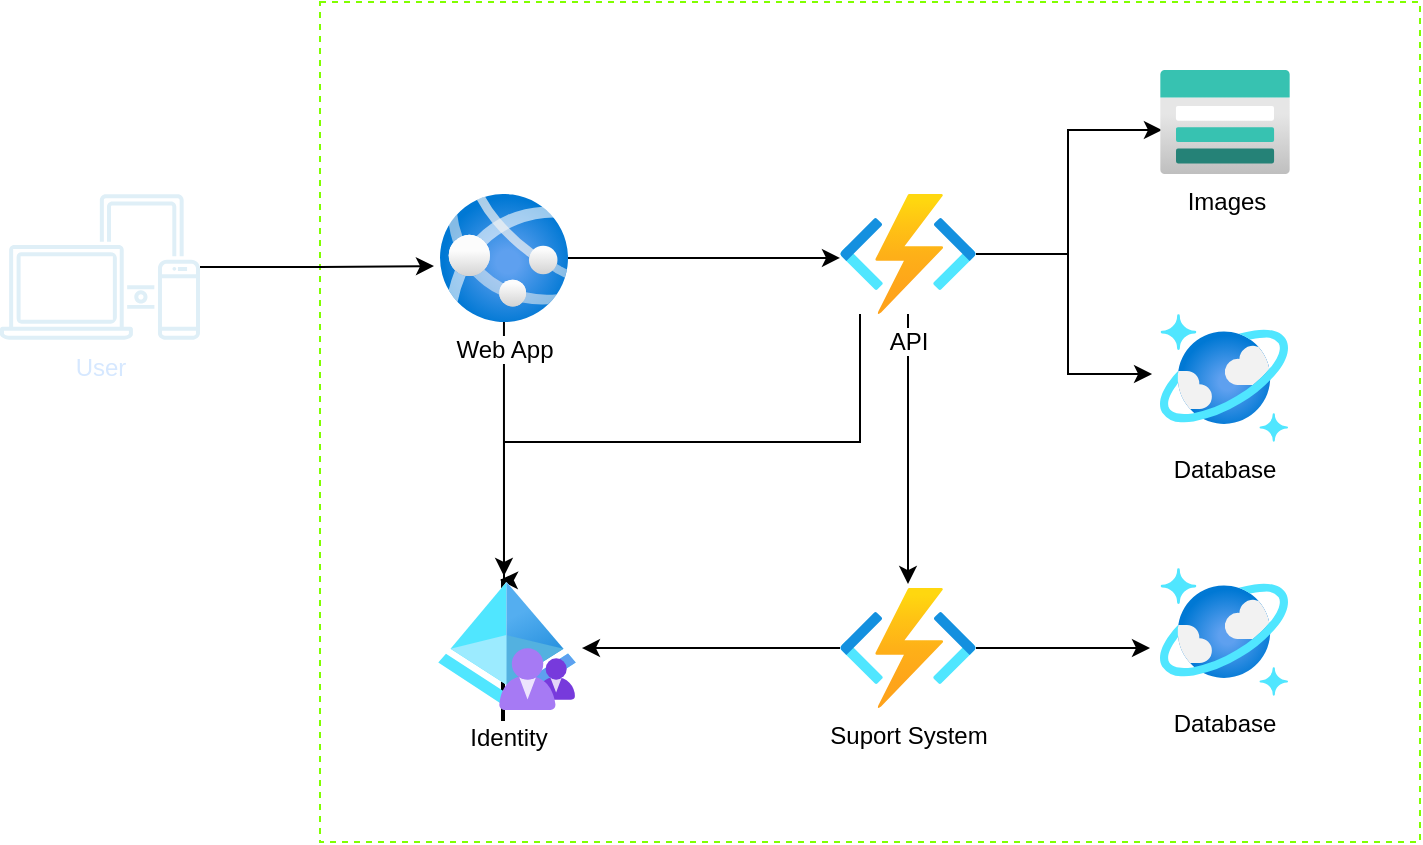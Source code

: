<mxfile version="21.5.0" type="device">
  <diagram name="Base" id="1Cag_-UBwbTXb62_gC94">
    <mxGraphModel dx="954" dy="610" grid="1" gridSize="10" guides="1" tooltips="1" connect="1" arrows="1" fold="1" page="1" pageScale="1" pageWidth="2336" pageHeight="1654" math="0" shadow="0">
      <root>
        <mxCell id="0" />
        <mxCell id="1" parent="0" />
        <mxCell id="0Y0kAxLQPLRNCp1k7o9X-2" value="" style="rounded=0;whiteSpace=wrap;html=1;fillColor=none;strokeColor=#80FF00;dashed=1;" parent="1" vertex="1">
          <mxGeometry x="300" y="170" width="550" height="420" as="geometry" />
        </mxCell>
        <mxCell id="SMGEF4X5HMmduAXeSvpf-7" style="edgeStyle=orthogonalEdgeStyle;rounded=0;orthogonalLoop=1;jettySize=auto;html=1;entryX=0;entryY=0.533;entryDx=0;entryDy=0;entryPerimeter=0;" parent="1" source="SMGEF4X5HMmduAXeSvpf-1" target="SMGEF4X5HMmduAXeSvpf-2" edge="1">
          <mxGeometry relative="1" as="geometry" />
        </mxCell>
        <mxCell id="SMGEF4X5HMmduAXeSvpf-13" style="edgeStyle=orthogonalEdgeStyle;rounded=0;orthogonalLoop=1;jettySize=auto;html=1;entryX=0.478;entryY=-0.047;entryDx=0;entryDy=0;entryPerimeter=0;" parent="1" source="SMGEF4X5HMmduAXeSvpf-1" target="SMGEF4X5HMmduAXeSvpf-9" edge="1">
          <mxGeometry relative="1" as="geometry" />
        </mxCell>
        <mxCell id="SMGEF4X5HMmduAXeSvpf-1" value="Web App" style="image;aspect=fixed;html=1;points=[];align=center;fontSize=12;image=img/lib/azure2/app_services/App_Services.svg;" parent="1" vertex="1">
          <mxGeometry x="360" y="266" width="64" height="64" as="geometry" />
        </mxCell>
        <mxCell id="SMGEF4X5HMmduAXeSvpf-8" style="edgeStyle=orthogonalEdgeStyle;rounded=0;orthogonalLoop=1;jettySize=auto;html=1;entryX=-0.062;entryY=0.469;entryDx=0;entryDy=0;entryPerimeter=0;" parent="1" source="SMGEF4X5HMmduAXeSvpf-2" target="SMGEF4X5HMmduAXeSvpf-5" edge="1">
          <mxGeometry relative="1" as="geometry" />
        </mxCell>
        <mxCell id="SMGEF4X5HMmduAXeSvpf-14" style="edgeStyle=orthogonalEdgeStyle;rounded=0;orthogonalLoop=1;jettySize=auto;html=1;entryX=0.449;entryY=-0.016;entryDx=0;entryDy=0;entryPerimeter=0;" parent="1" source="SMGEF4X5HMmduAXeSvpf-2" target="SMGEF4X5HMmduAXeSvpf-9" edge="1">
          <mxGeometry relative="1" as="geometry">
            <Array as="points">
              <mxPoint x="570" y="390" />
              <mxPoint x="392" y="390" />
              <mxPoint x="392" y="529" />
              <mxPoint x="391" y="529" />
            </Array>
          </mxGeometry>
        </mxCell>
        <mxCell id="SMGEF4X5HMmduAXeSvpf-15" style="edgeStyle=orthogonalEdgeStyle;rounded=0;orthogonalLoop=1;jettySize=auto;html=1;entryX=0.015;entryY=0.577;entryDx=0;entryDy=0;entryPerimeter=0;" parent="1" source="SMGEF4X5HMmduAXeSvpf-2" target="SMGEF4X5HMmduAXeSvpf-10" edge="1">
          <mxGeometry relative="1" as="geometry" />
        </mxCell>
        <mxCell id="SMGEF4X5HMmduAXeSvpf-22" style="edgeStyle=orthogonalEdgeStyle;rounded=0;orthogonalLoop=1;jettySize=auto;html=1;entryX=0.5;entryY=-0.033;entryDx=0;entryDy=0;entryPerimeter=0;" parent="1" source="SMGEF4X5HMmduAXeSvpf-2" target="SMGEF4X5HMmduAXeSvpf-19" edge="1">
          <mxGeometry relative="1" as="geometry" />
        </mxCell>
        <mxCell id="SMGEF4X5HMmduAXeSvpf-2" value="API" style="image;aspect=fixed;html=1;points=[];align=center;fontSize=12;image=img/lib/azure2/compute/Function_Apps.svg;" parent="1" vertex="1">
          <mxGeometry x="560" y="266" width="68" height="60" as="geometry" />
        </mxCell>
        <mxCell id="SMGEF4X5HMmduAXeSvpf-5" value="Database" style="image;aspect=fixed;html=1;points=[];align=center;fontSize=12;image=img/lib/azure2/databases/Azure_Cosmos_DB.svg;" parent="1" vertex="1">
          <mxGeometry x="720" y="326" width="64" height="64" as="geometry" />
        </mxCell>
        <mxCell id="SMGEF4X5HMmduAXeSvpf-9" value="Identity" style="image;aspect=fixed;html=1;points=[];align=center;fontSize=12;image=img/lib/azure2/identity/Azure_AD_B2C.svg;" parent="1" vertex="1">
          <mxGeometry x="359" y="460" width="69" height="64" as="geometry" />
        </mxCell>
        <mxCell id="SMGEF4X5HMmduAXeSvpf-10" value="Images" style="image;aspect=fixed;html=1;points=[];align=center;fontSize=12;image=img/lib/azure2/storage/Storage_Accounts.svg;" parent="1" vertex="1">
          <mxGeometry x="720" y="204" width="65" height="52" as="geometry" />
        </mxCell>
        <mxCell id="SMGEF4X5HMmduAXeSvpf-17" style="edgeStyle=orthogonalEdgeStyle;rounded=0;orthogonalLoop=1;jettySize=auto;html=1;entryX=-0.047;entryY=0.563;entryDx=0;entryDy=0;entryPerimeter=0;" parent="1" source="SMGEF4X5HMmduAXeSvpf-16" target="SMGEF4X5HMmduAXeSvpf-1" edge="1">
          <mxGeometry relative="1" as="geometry" />
        </mxCell>
        <mxCell id="SMGEF4X5HMmduAXeSvpf-16" value="User" style="sketch=0;outlineConnect=0;gradientColor=none;fontColor=#D6E8FF;strokeColor=none;fillColor=#DFEFF7;dashed=0;verticalLabelPosition=bottom;verticalAlign=top;align=center;html=1;fontSize=12;fontStyle=0;aspect=fixed;shape=mxgraph.aws4.illustration_devices;pointerEvents=1" parent="1" vertex="1">
          <mxGeometry x="140" y="266" width="100" height="73" as="geometry" />
        </mxCell>
        <mxCell id="SMGEF4X5HMmduAXeSvpf-21" style="edgeStyle=orthogonalEdgeStyle;rounded=0;orthogonalLoop=1;jettySize=auto;html=1;entryX=-0.078;entryY=0.625;entryDx=0;entryDy=0;entryPerimeter=0;" parent="1" source="SMGEF4X5HMmduAXeSvpf-19" target="SMGEF4X5HMmduAXeSvpf-20" edge="1">
          <mxGeometry relative="1" as="geometry" />
        </mxCell>
        <mxCell id="SMGEF4X5HMmduAXeSvpf-23" style="edgeStyle=orthogonalEdgeStyle;rounded=0;orthogonalLoop=1;jettySize=auto;html=1;entryX=1.043;entryY=0.516;entryDx=0;entryDy=0;entryPerimeter=0;" parent="1" source="SMGEF4X5HMmduAXeSvpf-19" target="SMGEF4X5HMmduAXeSvpf-9" edge="1">
          <mxGeometry relative="1" as="geometry" />
        </mxCell>
        <mxCell id="SMGEF4X5HMmduAXeSvpf-19" value="Suport System" style="image;aspect=fixed;html=1;points=[];align=center;fontSize=12;image=img/lib/azure2/compute/Function_Apps.svg;" parent="1" vertex="1">
          <mxGeometry x="560" y="463" width="68" height="60" as="geometry" />
        </mxCell>
        <mxCell id="SMGEF4X5HMmduAXeSvpf-20" value="Database" style="image;aspect=fixed;html=1;points=[];align=center;fontSize=12;image=img/lib/azure2/databases/Azure_Cosmos_DB.svg;" parent="1" vertex="1">
          <mxGeometry x="720" y="453" width="64" height="64" as="geometry" />
        </mxCell>
      </root>
    </mxGraphModel>
  </diagram>
</mxfile>
